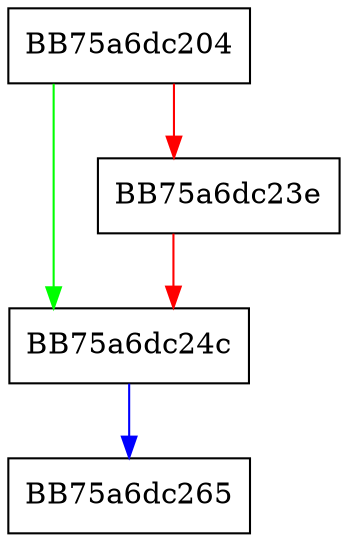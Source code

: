 digraph CreateInstance {
  node [shape="box"];
  graph [splines=ortho];
  BB75a6dc204 -> BB75a6dc24c [color="green"];
  BB75a6dc204 -> BB75a6dc23e [color="red"];
  BB75a6dc23e -> BB75a6dc24c [color="red"];
  BB75a6dc24c -> BB75a6dc265 [color="blue"];
}